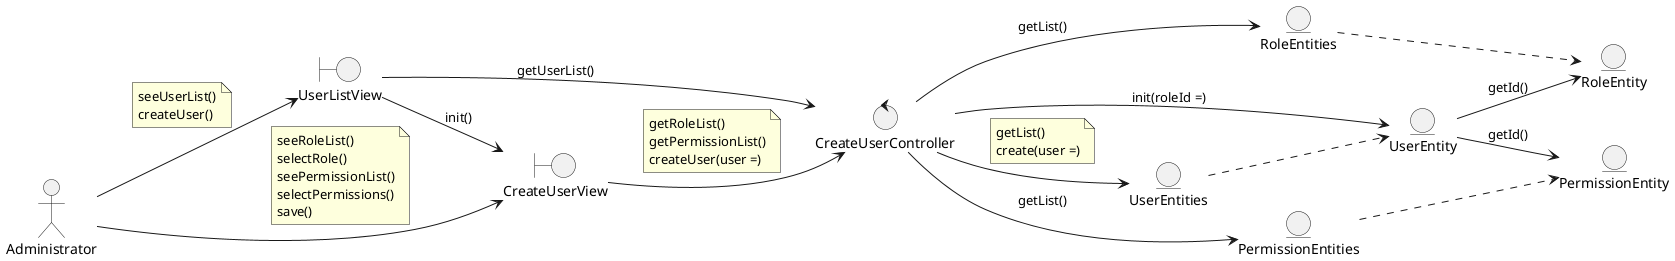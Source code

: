 @startuml
left to right direction

actor Administrator

boundary UserListView
boundary CreateUserView

control CreateUserController

entity UserEntities
entity UserEntity
entity RoleEntities
entity RoleEntity
entity PermissionEntities
entity PermissionEntity

'--- Actor relations ---
Administrator --> UserListView
note on link
    seeUserList()
    createUser()
end note

Administrator --> CreateUserView
note on link
    seeRoleList()
    selectRole()
    seePermissionList()
    selectPermissions()
    save()
end note

'--- Views relations ---
UserListView --> CreateUserView : init()
UserListView --> CreateUserController : getUserList()

CreateUserView --> CreateUserController
note on link
    getRoleList()
    getPermissionList()
    createUser(user =)
end note

'--- Controllers relations ---
CreateUserController --> PermissionEntities : getList()
CreateUserController --> RoleEntities : getList()
CreateUserController --> UserEntities
note on link
    getList()
    create(user =)
end note
CreateUserController --> UserEntity : init(roleId =)

'--- Entity relations ---
PermissionEntities ..> PermissionEntity
RoleEntities ..> RoleEntity
UserEntities ..> UserEntity

UserEntity --> RoleEntity : getId()
UserEntity --> PermissionEntity : getId()

@enduml